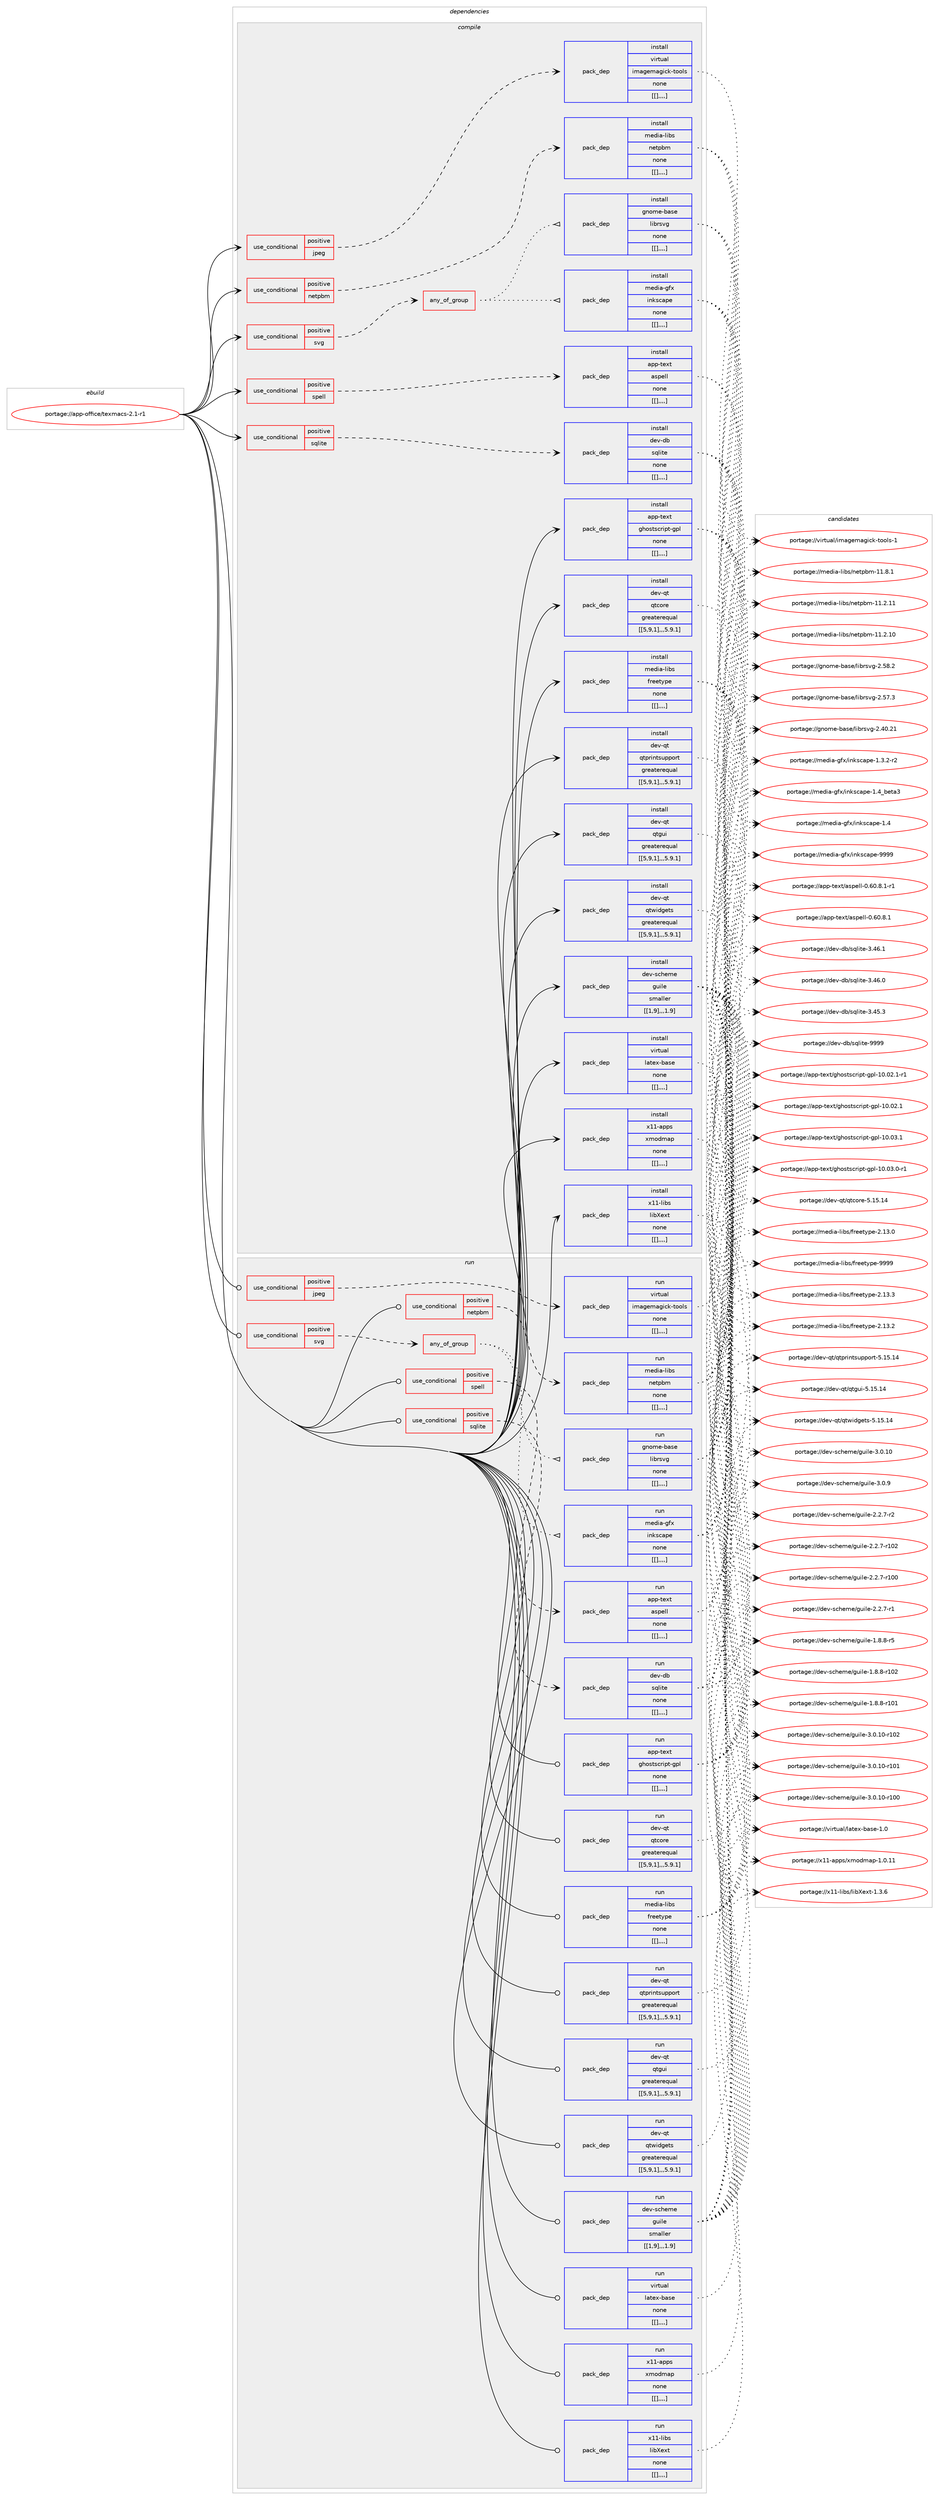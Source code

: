 digraph prolog {

# *************
# Graph options
# *************

newrank=true;
concentrate=true;
compound=true;
graph [rankdir=LR,fontname=Helvetica,fontsize=10,ranksep=1.5];#, ranksep=2.5, nodesep=0.2];
edge  [arrowhead=vee];
node  [fontname=Helvetica,fontsize=10];

# **********
# The ebuild
# **********

subgraph cluster_leftcol {
color=gray;
label=<<i>ebuild</i>>;
id [label="portage://app-office/texmacs-2.1-r1", color=red, width=4, href="../app-office/texmacs-2.1-r1.svg"];
}

# ****************
# The dependencies
# ****************

subgraph cluster_midcol {
color=gray;
label=<<i>dependencies</i>>;
subgraph cluster_compile {
fillcolor="#eeeeee";
style=filled;
label=<<i>compile</i>>;
subgraph cond14918 {
dependency50563 [label=<<TABLE BORDER="0" CELLBORDER="1" CELLSPACING="0" CELLPADDING="4"><TR><TD ROWSPAN="3" CELLPADDING="10">use_conditional</TD></TR><TR><TD>positive</TD></TR><TR><TD>jpeg</TD></TR></TABLE>>, shape=none, color=red];
subgraph pack35164 {
dependency50566 [label=<<TABLE BORDER="0" CELLBORDER="1" CELLSPACING="0" CELLPADDING="4" WIDTH="220"><TR><TD ROWSPAN="6" CELLPADDING="30">pack_dep</TD></TR><TR><TD WIDTH="110">install</TD></TR><TR><TD>virtual</TD></TR><TR><TD>imagemagick-tools</TD></TR><TR><TD>none</TD></TR><TR><TD>[[],,,,]</TD></TR></TABLE>>, shape=none, color=blue];
}
dependency50563:e -> dependency50566:w [weight=20,style="dashed",arrowhead="vee"];
}
id:e -> dependency50563:w [weight=20,style="solid",arrowhead="vee"];
subgraph cond14931 {
dependency50607 [label=<<TABLE BORDER="0" CELLBORDER="1" CELLSPACING="0" CELLPADDING="4"><TR><TD ROWSPAN="3" CELLPADDING="10">use_conditional</TD></TR><TR><TD>positive</TD></TR><TR><TD>netpbm</TD></TR></TABLE>>, shape=none, color=red];
subgraph pack35216 {
dependency50637 [label=<<TABLE BORDER="0" CELLBORDER="1" CELLSPACING="0" CELLPADDING="4" WIDTH="220"><TR><TD ROWSPAN="6" CELLPADDING="30">pack_dep</TD></TR><TR><TD WIDTH="110">install</TD></TR><TR><TD>media-libs</TD></TR><TR><TD>netpbm</TD></TR><TR><TD>none</TD></TR><TR><TD>[[],,,,]</TD></TR></TABLE>>, shape=none, color=blue];
}
dependency50607:e -> dependency50637:w [weight=20,style="dashed",arrowhead="vee"];
}
id:e -> dependency50607:w [weight=20,style="solid",arrowhead="vee"];
subgraph cond14960 {
dependency50732 [label=<<TABLE BORDER="0" CELLBORDER="1" CELLSPACING="0" CELLPADDING="4"><TR><TD ROWSPAN="3" CELLPADDING="10">use_conditional</TD></TR><TR><TD>positive</TD></TR><TR><TD>spell</TD></TR></TABLE>>, shape=none, color=red];
subgraph pack35315 {
dependency50806 [label=<<TABLE BORDER="0" CELLBORDER="1" CELLSPACING="0" CELLPADDING="4" WIDTH="220"><TR><TD ROWSPAN="6" CELLPADDING="30">pack_dep</TD></TR><TR><TD WIDTH="110">install</TD></TR><TR><TD>app-text</TD></TR><TR><TD>aspell</TD></TR><TR><TD>none</TD></TR><TR><TD>[[],,,,]</TD></TR></TABLE>>, shape=none, color=blue];
}
dependency50732:e -> dependency50806:w [weight=20,style="dashed",arrowhead="vee"];
}
id:e -> dependency50732:w [weight=20,style="solid",arrowhead="vee"];
subgraph cond15007 {
dependency50905 [label=<<TABLE BORDER="0" CELLBORDER="1" CELLSPACING="0" CELLPADDING="4"><TR><TD ROWSPAN="3" CELLPADDING="10">use_conditional</TD></TR><TR><TD>positive</TD></TR><TR><TD>sqlite</TD></TR></TABLE>>, shape=none, color=red];
subgraph pack35451 {
dependency50977 [label=<<TABLE BORDER="0" CELLBORDER="1" CELLSPACING="0" CELLPADDING="4" WIDTH="220"><TR><TD ROWSPAN="6" CELLPADDING="30">pack_dep</TD></TR><TR><TD WIDTH="110">install</TD></TR><TR><TD>dev-db</TD></TR><TR><TD>sqlite</TD></TR><TR><TD>none</TD></TR><TR><TD>[[],,,,]</TD></TR></TABLE>>, shape=none, color=blue];
}
dependency50905:e -> dependency50977:w [weight=20,style="dashed",arrowhead="vee"];
}
id:e -> dependency50905:w [weight=20,style="solid",arrowhead="vee"];
subgraph cond15029 {
dependency51002 [label=<<TABLE BORDER="0" CELLBORDER="1" CELLSPACING="0" CELLPADDING="4"><TR><TD ROWSPAN="3" CELLPADDING="10">use_conditional</TD></TR><TR><TD>positive</TD></TR><TR><TD>svg</TD></TR></TABLE>>, shape=none, color=red];
subgraph any439 {
dependency51093 [label=<<TABLE BORDER="0" CELLBORDER="1" CELLSPACING="0" CELLPADDING="4"><TR><TD CELLPADDING="10">any_of_group</TD></TR></TABLE>>, shape=none, color=red];subgraph pack35560 {
dependency51142 [label=<<TABLE BORDER="0" CELLBORDER="1" CELLSPACING="0" CELLPADDING="4" WIDTH="220"><TR><TD ROWSPAN="6" CELLPADDING="30">pack_dep</TD></TR><TR><TD WIDTH="110">install</TD></TR><TR><TD>media-gfx</TD></TR><TR><TD>inkscape</TD></TR><TR><TD>none</TD></TR><TR><TD>[[],,,,]</TD></TR></TABLE>>, shape=none, color=blue];
}
dependency51093:e -> dependency51142:w [weight=20,style="dotted",arrowhead="oinv"];
subgraph pack35599 {
dependency51206 [label=<<TABLE BORDER="0" CELLBORDER="1" CELLSPACING="0" CELLPADDING="4" WIDTH="220"><TR><TD ROWSPAN="6" CELLPADDING="30">pack_dep</TD></TR><TR><TD WIDTH="110">install</TD></TR><TR><TD>gnome-base</TD></TR><TR><TD>librsvg</TD></TR><TR><TD>none</TD></TR><TR><TD>[[],,,,]</TD></TR></TABLE>>, shape=none, color=blue];
}
dependency51093:e -> dependency51206:w [weight=20,style="dotted",arrowhead="oinv"];
}
dependency51002:e -> dependency51093:w [weight=20,style="dashed",arrowhead="vee"];
}
id:e -> dependency51002:w [weight=20,style="solid",arrowhead="vee"];
subgraph pack35707 {
dependency51332 [label=<<TABLE BORDER="0" CELLBORDER="1" CELLSPACING="0" CELLPADDING="4" WIDTH="220"><TR><TD ROWSPAN="6" CELLPADDING="30">pack_dep</TD></TR><TR><TD WIDTH="110">install</TD></TR><TR><TD>app-text</TD></TR><TR><TD>ghostscript-gpl</TD></TR><TR><TD>none</TD></TR><TR><TD>[[],,,,]</TD></TR></TABLE>>, shape=none, color=blue];
}
id:e -> dependency51332:w [weight=20,style="solid",arrowhead="vee"];
subgraph pack35733 {
dependency51339 [label=<<TABLE BORDER="0" CELLBORDER="1" CELLSPACING="0" CELLPADDING="4" WIDTH="220"><TR><TD ROWSPAN="6" CELLPADDING="30">pack_dep</TD></TR><TR><TD WIDTH="110">install</TD></TR><TR><TD>dev-qt</TD></TR><TR><TD>qtcore</TD></TR><TR><TD>greaterequal</TD></TR><TR><TD>[[5,9,1],,,5.9.1]</TD></TR></TABLE>>, shape=none, color=blue];
}
id:e -> dependency51339:w [weight=20,style="solid",arrowhead="vee"];
subgraph pack35750 {
dependency51365 [label=<<TABLE BORDER="0" CELLBORDER="1" CELLSPACING="0" CELLPADDING="4" WIDTH="220"><TR><TD ROWSPAN="6" CELLPADDING="30">pack_dep</TD></TR><TR><TD WIDTH="110">install</TD></TR><TR><TD>dev-qt</TD></TR><TR><TD>qtgui</TD></TR><TR><TD>greaterequal</TD></TR><TR><TD>[[5,9,1],,,5.9.1]</TD></TR></TABLE>>, shape=none, color=blue];
}
id:e -> dependency51365:w [weight=20,style="solid",arrowhead="vee"];
subgraph pack35756 {
dependency51370 [label=<<TABLE BORDER="0" CELLBORDER="1" CELLSPACING="0" CELLPADDING="4" WIDTH="220"><TR><TD ROWSPAN="6" CELLPADDING="30">pack_dep</TD></TR><TR><TD WIDTH="110">install</TD></TR><TR><TD>dev-qt</TD></TR><TR><TD>qtprintsupport</TD></TR><TR><TD>greaterequal</TD></TR><TR><TD>[[5,9,1],,,5.9.1]</TD></TR></TABLE>>, shape=none, color=blue];
}
id:e -> dependency51370:w [weight=20,style="solid",arrowhead="vee"];
subgraph pack35760 {
dependency51374 [label=<<TABLE BORDER="0" CELLBORDER="1" CELLSPACING="0" CELLPADDING="4" WIDTH="220"><TR><TD ROWSPAN="6" CELLPADDING="30">pack_dep</TD></TR><TR><TD WIDTH="110">install</TD></TR><TR><TD>dev-qt</TD></TR><TR><TD>qtwidgets</TD></TR><TR><TD>greaterequal</TD></TR><TR><TD>[[5,9,1],,,5.9.1]</TD></TR></TABLE>>, shape=none, color=blue];
}
id:e -> dependency51374:w [weight=20,style="solid",arrowhead="vee"];
subgraph pack35838 {
dependency51476 [label=<<TABLE BORDER="0" CELLBORDER="1" CELLSPACING="0" CELLPADDING="4" WIDTH="220"><TR><TD ROWSPAN="6" CELLPADDING="30">pack_dep</TD></TR><TR><TD WIDTH="110">install</TD></TR><TR><TD>dev-scheme</TD></TR><TR><TD>guile</TD></TR><TR><TD>smaller</TD></TR><TR><TD>[[1,9],,,1.9]</TD></TR></TABLE>>, shape=none, color=blue];
}
id:e -> dependency51476:w [weight=20,style="solid",arrowhead="vee"];
subgraph pack35897 {
dependency51548 [label=<<TABLE BORDER="0" CELLBORDER="1" CELLSPACING="0" CELLPADDING="4" WIDTH="220"><TR><TD ROWSPAN="6" CELLPADDING="30">pack_dep</TD></TR><TR><TD WIDTH="110">install</TD></TR><TR><TD>media-libs</TD></TR><TR><TD>freetype</TD></TR><TR><TD>none</TD></TR><TR><TD>[[],,,,]</TD></TR></TABLE>>, shape=none, color=blue];
}
id:e -> dependency51548:w [weight=20,style="solid",arrowhead="vee"];
subgraph pack35919 {
dependency51594 [label=<<TABLE BORDER="0" CELLBORDER="1" CELLSPACING="0" CELLPADDING="4" WIDTH="220"><TR><TD ROWSPAN="6" CELLPADDING="30">pack_dep</TD></TR><TR><TD WIDTH="110">install</TD></TR><TR><TD>virtual</TD></TR><TR><TD>latex-base</TD></TR><TR><TD>none</TD></TR><TR><TD>[[],,,,]</TD></TR></TABLE>>, shape=none, color=blue];
}
id:e -> dependency51594:w [weight=20,style="solid",arrowhead="vee"];
subgraph pack35968 {
dependency51664 [label=<<TABLE BORDER="0" CELLBORDER="1" CELLSPACING="0" CELLPADDING="4" WIDTH="220"><TR><TD ROWSPAN="6" CELLPADDING="30">pack_dep</TD></TR><TR><TD WIDTH="110">install</TD></TR><TR><TD>x11-apps</TD></TR><TR><TD>xmodmap</TD></TR><TR><TD>none</TD></TR><TR><TD>[[],,,,]</TD></TR></TABLE>>, shape=none, color=blue];
}
id:e -> dependency51664:w [weight=20,style="solid",arrowhead="vee"];
subgraph pack36016 {
dependency51749 [label=<<TABLE BORDER="0" CELLBORDER="1" CELLSPACING="0" CELLPADDING="4" WIDTH="220"><TR><TD ROWSPAN="6" CELLPADDING="30">pack_dep</TD></TR><TR><TD WIDTH="110">install</TD></TR><TR><TD>x11-libs</TD></TR><TR><TD>libXext</TD></TR><TR><TD>none</TD></TR><TR><TD>[[],,,,]</TD></TR></TABLE>>, shape=none, color=blue];
}
id:e -> dependency51749:w [weight=20,style="solid",arrowhead="vee"];
}
subgraph cluster_compileandrun {
fillcolor="#eeeeee";
style=filled;
label=<<i>compile and run</i>>;
}
subgraph cluster_run {
fillcolor="#eeeeee";
style=filled;
label=<<i>run</i>>;
subgraph cond15197 {
dependency51780 [label=<<TABLE BORDER="0" CELLBORDER="1" CELLSPACING="0" CELLPADDING="4"><TR><TD ROWSPAN="3" CELLPADDING="10">use_conditional</TD></TR><TR><TD>positive</TD></TR><TR><TD>jpeg</TD></TR></TABLE>>, shape=none, color=red];
subgraph pack36080 {
dependency51786 [label=<<TABLE BORDER="0" CELLBORDER="1" CELLSPACING="0" CELLPADDING="4" WIDTH="220"><TR><TD ROWSPAN="6" CELLPADDING="30">pack_dep</TD></TR><TR><TD WIDTH="110">run</TD></TR><TR><TD>virtual</TD></TR><TR><TD>imagemagick-tools</TD></TR><TR><TD>none</TD></TR><TR><TD>[[],,,,]</TD></TR></TABLE>>, shape=none, color=blue];
}
dependency51780:e -> dependency51786:w [weight=20,style="dashed",arrowhead="vee"];
}
id:e -> dependency51780:w [weight=20,style="solid",arrowhead="odot"];
subgraph cond15205 {
dependency51791 [label=<<TABLE BORDER="0" CELLBORDER="1" CELLSPACING="0" CELLPADDING="4"><TR><TD ROWSPAN="3" CELLPADDING="10">use_conditional</TD></TR><TR><TD>positive</TD></TR><TR><TD>netpbm</TD></TR></TABLE>>, shape=none, color=red];
subgraph pack36085 {
dependency51835 [label=<<TABLE BORDER="0" CELLBORDER="1" CELLSPACING="0" CELLPADDING="4" WIDTH="220"><TR><TD ROWSPAN="6" CELLPADDING="30">pack_dep</TD></TR><TR><TD WIDTH="110">run</TD></TR><TR><TD>media-libs</TD></TR><TR><TD>netpbm</TD></TR><TR><TD>none</TD></TR><TR><TD>[[],,,,]</TD></TR></TABLE>>, shape=none, color=blue];
}
dependency51791:e -> dependency51835:w [weight=20,style="dashed",arrowhead="vee"];
}
id:e -> dependency51791:w [weight=20,style="solid",arrowhead="odot"];
subgraph cond15222 {
dependency51897 [label=<<TABLE BORDER="0" CELLBORDER="1" CELLSPACING="0" CELLPADDING="4"><TR><TD ROWSPAN="3" CELLPADDING="10">use_conditional</TD></TR><TR><TD>positive</TD></TR><TR><TD>spell</TD></TR></TABLE>>, shape=none, color=red];
subgraph pack36165 {
dependency51973 [label=<<TABLE BORDER="0" CELLBORDER="1" CELLSPACING="0" CELLPADDING="4" WIDTH="220"><TR><TD ROWSPAN="6" CELLPADDING="30">pack_dep</TD></TR><TR><TD WIDTH="110">run</TD></TR><TR><TD>app-text</TD></TR><TR><TD>aspell</TD></TR><TR><TD>none</TD></TR><TR><TD>[[],,,,]</TD></TR></TABLE>>, shape=none, color=blue];
}
dependency51897:e -> dependency51973:w [weight=20,style="dashed",arrowhead="vee"];
}
id:e -> dependency51897:w [weight=20,style="solid",arrowhead="odot"];
subgraph cond15245 {
dependency51996 [label=<<TABLE BORDER="0" CELLBORDER="1" CELLSPACING="0" CELLPADDING="4"><TR><TD ROWSPAN="3" CELLPADDING="10">use_conditional</TD></TR><TR><TD>positive</TD></TR><TR><TD>sqlite</TD></TR></TABLE>>, shape=none, color=red];
subgraph pack36239 {
dependency52034 [label=<<TABLE BORDER="0" CELLBORDER="1" CELLSPACING="0" CELLPADDING="4" WIDTH="220"><TR><TD ROWSPAN="6" CELLPADDING="30">pack_dep</TD></TR><TR><TD WIDTH="110">run</TD></TR><TR><TD>dev-db</TD></TR><TR><TD>sqlite</TD></TR><TR><TD>none</TD></TR><TR><TD>[[],,,,]</TD></TR></TABLE>>, shape=none, color=blue];
}
dependency51996:e -> dependency52034:w [weight=20,style="dashed",arrowhead="vee"];
}
id:e -> dependency51996:w [weight=20,style="solid",arrowhead="odot"];
subgraph cond15264 {
dependency52066 [label=<<TABLE BORDER="0" CELLBORDER="1" CELLSPACING="0" CELLPADDING="4"><TR><TD ROWSPAN="3" CELLPADDING="10">use_conditional</TD></TR><TR><TD>positive</TD></TR><TR><TD>svg</TD></TR></TABLE>>, shape=none, color=red];
subgraph any459 {
dependency52105 [label=<<TABLE BORDER="0" CELLBORDER="1" CELLSPACING="0" CELLPADDING="4"><TR><TD CELLPADDING="10">any_of_group</TD></TR></TABLE>>, shape=none, color=red];subgraph pack36351 {
dependency52191 [label=<<TABLE BORDER="0" CELLBORDER="1" CELLSPACING="0" CELLPADDING="4" WIDTH="220"><TR><TD ROWSPAN="6" CELLPADDING="30">pack_dep</TD></TR><TR><TD WIDTH="110">run</TD></TR><TR><TD>media-gfx</TD></TR><TR><TD>inkscape</TD></TR><TR><TD>none</TD></TR><TR><TD>[[],,,,]</TD></TR></TABLE>>, shape=none, color=blue];
}
dependency52105:e -> dependency52191:w [weight=20,style="dotted",arrowhead="oinv"];
subgraph pack36384 {
dependency52196 [label=<<TABLE BORDER="0" CELLBORDER="1" CELLSPACING="0" CELLPADDING="4" WIDTH="220"><TR><TD ROWSPAN="6" CELLPADDING="30">pack_dep</TD></TR><TR><TD WIDTH="110">run</TD></TR><TR><TD>gnome-base</TD></TR><TR><TD>librsvg</TD></TR><TR><TD>none</TD></TR><TR><TD>[[],,,,]</TD></TR></TABLE>>, shape=none, color=blue];
}
dependency52105:e -> dependency52196:w [weight=20,style="dotted",arrowhead="oinv"];
}
dependency52066:e -> dependency52105:w [weight=20,style="dashed",arrowhead="vee"];
}
id:e -> dependency52066:w [weight=20,style="solid",arrowhead="odot"];
subgraph pack36398 {
dependency52208 [label=<<TABLE BORDER="0" CELLBORDER="1" CELLSPACING="0" CELLPADDING="4" WIDTH="220"><TR><TD ROWSPAN="6" CELLPADDING="30">pack_dep</TD></TR><TR><TD WIDTH="110">run</TD></TR><TR><TD>app-text</TD></TR><TR><TD>ghostscript-gpl</TD></TR><TR><TD>none</TD></TR><TR><TD>[[],,,,]</TD></TR></TABLE>>, shape=none, color=blue];
}
id:e -> dependency52208:w [weight=20,style="solid",arrowhead="odot"];
subgraph pack36505 {
dependency52336 [label=<<TABLE BORDER="0" CELLBORDER="1" CELLSPACING="0" CELLPADDING="4" WIDTH="220"><TR><TD ROWSPAN="6" CELLPADDING="30">pack_dep</TD></TR><TR><TD WIDTH="110">run</TD></TR><TR><TD>dev-qt</TD></TR><TR><TD>qtcore</TD></TR><TR><TD>greaterequal</TD></TR><TR><TD>[[5,9,1],,,5.9.1]</TD></TR></TABLE>>, shape=none, color=blue];
}
id:e -> dependency52336:w [weight=20,style="solid",arrowhead="odot"];
subgraph pack36509 {
dependency52427 [label=<<TABLE BORDER="0" CELLBORDER="1" CELLSPACING="0" CELLPADDING="4" WIDTH="220"><TR><TD ROWSPAN="6" CELLPADDING="30">pack_dep</TD></TR><TR><TD WIDTH="110">run</TD></TR><TR><TD>dev-qt</TD></TR><TR><TD>qtgui</TD></TR><TR><TD>greaterequal</TD></TR><TR><TD>[[5,9,1],,,5.9.1]</TD></TR></TABLE>>, shape=none, color=blue];
}
id:e -> dependency52427:w [weight=20,style="solid",arrowhead="odot"];
subgraph pack36607 {
dependency52473 [label=<<TABLE BORDER="0" CELLBORDER="1" CELLSPACING="0" CELLPADDING="4" WIDTH="220"><TR><TD ROWSPAN="6" CELLPADDING="30">pack_dep</TD></TR><TR><TD WIDTH="110">run</TD></TR><TR><TD>dev-qt</TD></TR><TR><TD>qtprintsupport</TD></TR><TR><TD>greaterequal</TD></TR><TR><TD>[[5,9,1],,,5.9.1]</TD></TR></TABLE>>, shape=none, color=blue];
}
id:e -> dependency52473:w [weight=20,style="solid",arrowhead="odot"];
subgraph pack36622 {
dependency52534 [label=<<TABLE BORDER="0" CELLBORDER="1" CELLSPACING="0" CELLPADDING="4" WIDTH="220"><TR><TD ROWSPAN="6" CELLPADDING="30">pack_dep</TD></TR><TR><TD WIDTH="110">run</TD></TR><TR><TD>dev-qt</TD></TR><TR><TD>qtwidgets</TD></TR><TR><TD>greaterequal</TD></TR><TR><TD>[[5,9,1],,,5.9.1]</TD></TR></TABLE>>, shape=none, color=blue];
}
id:e -> dependency52534:w [weight=20,style="solid",arrowhead="odot"];
subgraph pack36672 {
dependency52555 [label=<<TABLE BORDER="0" CELLBORDER="1" CELLSPACING="0" CELLPADDING="4" WIDTH="220"><TR><TD ROWSPAN="6" CELLPADDING="30">pack_dep</TD></TR><TR><TD WIDTH="110">run</TD></TR><TR><TD>dev-scheme</TD></TR><TR><TD>guile</TD></TR><TR><TD>smaller</TD></TR><TR><TD>[[1,9],,,1.9]</TD></TR></TABLE>>, shape=none, color=blue];
}
id:e -> dependency52555:w [weight=20,style="solid",arrowhead="odot"];
subgraph pack36680 {
dependency52563 [label=<<TABLE BORDER="0" CELLBORDER="1" CELLSPACING="0" CELLPADDING="4" WIDTH="220"><TR><TD ROWSPAN="6" CELLPADDING="30">pack_dep</TD></TR><TR><TD WIDTH="110">run</TD></TR><TR><TD>media-libs</TD></TR><TR><TD>freetype</TD></TR><TR><TD>none</TD></TR><TR><TD>[[],,,,]</TD></TR></TABLE>>, shape=none, color=blue];
}
id:e -> dependency52563:w [weight=20,style="solid",arrowhead="odot"];
subgraph pack36681 {
dependency52567 [label=<<TABLE BORDER="0" CELLBORDER="1" CELLSPACING="0" CELLPADDING="4" WIDTH="220"><TR><TD ROWSPAN="6" CELLPADDING="30">pack_dep</TD></TR><TR><TD WIDTH="110">run</TD></TR><TR><TD>virtual</TD></TR><TR><TD>latex-base</TD></TR><TR><TD>none</TD></TR><TR><TD>[[],,,,]</TD></TR></TABLE>>, shape=none, color=blue];
}
id:e -> dependency52567:w [weight=20,style="solid",arrowhead="odot"];
subgraph pack36687 {
dependency52575 [label=<<TABLE BORDER="0" CELLBORDER="1" CELLSPACING="0" CELLPADDING="4" WIDTH="220"><TR><TD ROWSPAN="6" CELLPADDING="30">pack_dep</TD></TR><TR><TD WIDTH="110">run</TD></TR><TR><TD>x11-apps</TD></TR><TR><TD>xmodmap</TD></TR><TR><TD>none</TD></TR><TR><TD>[[],,,,]</TD></TR></TABLE>>, shape=none, color=blue];
}
id:e -> dependency52575:w [weight=20,style="solid",arrowhead="odot"];
subgraph pack36707 {
dependency52672 [label=<<TABLE BORDER="0" CELLBORDER="1" CELLSPACING="0" CELLPADDING="4" WIDTH="220"><TR><TD ROWSPAN="6" CELLPADDING="30">pack_dep</TD></TR><TR><TD WIDTH="110">run</TD></TR><TR><TD>x11-libs</TD></TR><TR><TD>libXext</TD></TR><TR><TD>none</TD></TR><TR><TD>[[],,,,]</TD></TR></TABLE>>, shape=none, color=blue];
}
id:e -> dependency52672:w [weight=20,style="solid",arrowhead="odot"];
}
}

# **************
# The candidates
# **************

subgraph cluster_choices {
rank=same;
color=gray;
label=<<i>candidates</i>>;

subgraph choice34725 {
color=black;
nodesep=1;
choice1181051141161179710847105109971031011099710310599107451161111111081154549 [label="portage://virtual/imagemagick-tools-1", color=red, width=4,href="../virtual/imagemagick-tools-1.svg"];
dependency50566:e -> choice1181051141161179710847105109971031011099710310599107451161111111081154549:w [style=dotted,weight="100"];
}
subgraph choice34728 {
color=black;
nodesep=1;
choice109101100105974510810598115471101011161129810945494946564649 [label="portage://media-libs/netpbm-11.8.1", color=red, width=4,href="../media-libs/netpbm-11.8.1.svg"];
choice10910110010597451081059811547110101116112981094549494650464949 [label="portage://media-libs/netpbm-11.2.11", color=red, width=4,href="../media-libs/netpbm-11.2.11.svg"];
choice10910110010597451081059811547110101116112981094549494650464948 [label="portage://media-libs/netpbm-11.2.10", color=red, width=4,href="../media-libs/netpbm-11.2.10.svg"];
dependency50637:e -> choice109101100105974510810598115471101011161129810945494946564649:w [style=dotted,weight="100"];
dependency50637:e -> choice10910110010597451081059811547110101116112981094549494650464949:w [style=dotted,weight="100"];
dependency50637:e -> choice10910110010597451081059811547110101116112981094549494650464948:w [style=dotted,weight="100"];
}
subgraph choice34740 {
color=black;
nodesep=1;
choice971121124511610112011647971151121011081084548465448465646494511449 [label="portage://app-text/aspell-0.60.8.1-r1", color=red, width=4,href="../app-text/aspell-0.60.8.1-r1.svg"];
choice97112112451161011201164797115112101108108454846544846564649 [label="portage://app-text/aspell-0.60.8.1", color=red, width=4,href="../app-text/aspell-0.60.8.1.svg"];
dependency50806:e -> choice971121124511610112011647971151121011081084548465448465646494511449:w [style=dotted,weight="100"];
dependency50806:e -> choice97112112451161011201164797115112101108108454846544846564649:w [style=dotted,weight="100"];
}
subgraph choice34743 {
color=black;
nodesep=1;
choice1001011184510098471151131081051161014557575757 [label="portage://dev-db/sqlite-9999", color=red, width=4,href="../dev-db/sqlite-9999.svg"];
choice10010111845100984711511310810511610145514652544649 [label="portage://dev-db/sqlite-3.46.1", color=red, width=4,href="../dev-db/sqlite-3.46.1.svg"];
choice10010111845100984711511310810511610145514652544648 [label="portage://dev-db/sqlite-3.46.0", color=red, width=4,href="../dev-db/sqlite-3.46.0.svg"];
choice10010111845100984711511310810511610145514652534651 [label="portage://dev-db/sqlite-3.45.3", color=red, width=4,href="../dev-db/sqlite-3.45.3.svg"];
dependency50977:e -> choice1001011184510098471151131081051161014557575757:w [style=dotted,weight="100"];
dependency50977:e -> choice10010111845100984711511310810511610145514652544649:w [style=dotted,weight="100"];
dependency50977:e -> choice10010111845100984711511310810511610145514652544648:w [style=dotted,weight="100"];
dependency50977:e -> choice10010111845100984711511310810511610145514652534651:w [style=dotted,weight="100"];
}
subgraph choice34747 {
color=black;
nodesep=1;
choice10910110010597451031021204710511010711599971121014557575757 [label="portage://media-gfx/inkscape-9999", color=red, width=4,href="../media-gfx/inkscape-9999.svg"];
choice10910110010597451031021204710511010711599971121014549465295981011169751 [label="portage://media-gfx/inkscape-1.4_beta3", color=red, width=4,href="../media-gfx/inkscape-1.4_beta3.svg"];
choice109101100105974510310212047105110107115999711210145494652 [label="portage://media-gfx/inkscape-1.4", color=red, width=4,href="../media-gfx/inkscape-1.4.svg"];
choice10910110010597451031021204710511010711599971121014549465146504511450 [label="portage://media-gfx/inkscape-1.3.2-r2", color=red, width=4,href="../media-gfx/inkscape-1.3.2-r2.svg"];
dependency51142:e -> choice10910110010597451031021204710511010711599971121014557575757:w [style=dotted,weight="100"];
dependency51142:e -> choice10910110010597451031021204710511010711599971121014549465295981011169751:w [style=dotted,weight="100"];
dependency51142:e -> choice109101100105974510310212047105110107115999711210145494652:w [style=dotted,weight="100"];
dependency51142:e -> choice10910110010597451031021204710511010711599971121014549465146504511450:w [style=dotted,weight="100"];
}
subgraph choice34780 {
color=black;
nodesep=1;
choice103110111109101459897115101471081059811411511810345504653564650 [label="portage://gnome-base/librsvg-2.58.2", color=red, width=4,href="../gnome-base/librsvg-2.58.2.svg"];
choice103110111109101459897115101471081059811411511810345504653554651 [label="portage://gnome-base/librsvg-2.57.3", color=red, width=4,href="../gnome-base/librsvg-2.57.3.svg"];
choice10311011110910145989711510147108105981141151181034550465248465049 [label="portage://gnome-base/librsvg-2.40.21", color=red, width=4,href="../gnome-base/librsvg-2.40.21.svg"];
dependency51206:e -> choice103110111109101459897115101471081059811411511810345504653564650:w [style=dotted,weight="100"];
dependency51206:e -> choice103110111109101459897115101471081059811411511810345504653554651:w [style=dotted,weight="100"];
dependency51206:e -> choice10311011110910145989711510147108105981141151181034550465248465049:w [style=dotted,weight="100"];
}
subgraph choice34784 {
color=black;
nodesep=1;
choice97112112451161011201164710310411111511611599114105112116451031121084549484648514649 [label="portage://app-text/ghostscript-gpl-10.03.1", color=red, width=4,href="../app-text/ghostscript-gpl-10.03.1.svg"];
choice971121124511610112011647103104111115116115991141051121164510311210845494846485146484511449 [label="portage://app-text/ghostscript-gpl-10.03.0-r1", color=red, width=4,href="../app-text/ghostscript-gpl-10.03.0-r1.svg"];
choice971121124511610112011647103104111115116115991141051121164510311210845494846485046494511449 [label="portage://app-text/ghostscript-gpl-10.02.1-r1", color=red, width=4,href="../app-text/ghostscript-gpl-10.02.1-r1.svg"];
choice97112112451161011201164710310411111511611599114105112116451031121084549484648504649 [label="portage://app-text/ghostscript-gpl-10.02.1", color=red, width=4,href="../app-text/ghostscript-gpl-10.02.1.svg"];
dependency51332:e -> choice97112112451161011201164710310411111511611599114105112116451031121084549484648514649:w [style=dotted,weight="100"];
dependency51332:e -> choice971121124511610112011647103104111115116115991141051121164510311210845494846485146484511449:w [style=dotted,weight="100"];
dependency51332:e -> choice971121124511610112011647103104111115116115991141051121164510311210845494846485046494511449:w [style=dotted,weight="100"];
dependency51332:e -> choice97112112451161011201164710310411111511611599114105112116451031121084549484648504649:w [style=dotted,weight="100"];
}
subgraph choice34816 {
color=black;
nodesep=1;
choice1001011184511311647113116991111141014553464953464952 [label="portage://dev-qt/qtcore-5.15.14", color=red, width=4,href="../dev-qt/qtcore-5.15.14.svg"];
dependency51339:e -> choice1001011184511311647113116991111141014553464953464952:w [style=dotted,weight="100"];
}
subgraph choice34835 {
color=black;
nodesep=1;
choice10010111845113116471131161031171054553464953464952 [label="portage://dev-qt/qtgui-5.15.14", color=red, width=4,href="../dev-qt/qtgui-5.15.14.svg"];
dependency51365:e -> choice10010111845113116471131161031171054553464953464952:w [style=dotted,weight="100"];
}
subgraph choice34837 {
color=black;
nodesep=1;
choice10010111845113116471131161121141051101161151171121121111141164553464953464952 [label="portage://dev-qt/qtprintsupport-5.15.14", color=red, width=4,href="../dev-qt/qtprintsupport-5.15.14.svg"];
dependency51370:e -> choice10010111845113116471131161121141051101161151171121121111141164553464953464952:w [style=dotted,weight="100"];
}
subgraph choice34839 {
color=black;
nodesep=1;
choice10010111845113116471131161191051001031011161154553464953464952 [label="portage://dev-qt/qtwidgets-5.15.14", color=red, width=4,href="../dev-qt/qtwidgets-5.15.14.svg"];
dependency51374:e -> choice10010111845113116471131161191051001031011161154553464953464952:w [style=dotted,weight="100"];
}
subgraph choice34841 {
color=black;
nodesep=1;
choice1001011184511599104101109101471031171051081014551464846494845114494850 [label="portage://dev-scheme/guile-3.0.10-r102", color=red, width=4,href="../dev-scheme/guile-3.0.10-r102.svg"];
choice1001011184511599104101109101471031171051081014551464846494845114494849 [label="portage://dev-scheme/guile-3.0.10-r101", color=red, width=4,href="../dev-scheme/guile-3.0.10-r101.svg"];
choice1001011184511599104101109101471031171051081014551464846494845114494848 [label="portage://dev-scheme/guile-3.0.10-r100", color=red, width=4,href="../dev-scheme/guile-3.0.10-r100.svg"];
choice10010111845115991041011091014710311710510810145514648464948 [label="portage://dev-scheme/guile-3.0.10", color=red, width=4,href="../dev-scheme/guile-3.0.10.svg"];
choice100101118451159910410110910147103117105108101455146484657 [label="portage://dev-scheme/guile-3.0.9", color=red, width=4,href="../dev-scheme/guile-3.0.9.svg"];
choice1001011184511599104101109101471031171051081014550465046554511450 [label="portage://dev-scheme/guile-2.2.7-r2", color=red, width=4,href="../dev-scheme/guile-2.2.7-r2.svg"];
choice10010111845115991041011091014710311710510810145504650465545114494850 [label="portage://dev-scheme/guile-2.2.7-r102", color=red, width=4,href="../dev-scheme/guile-2.2.7-r102.svg"];
choice10010111845115991041011091014710311710510810145504650465545114494848 [label="portage://dev-scheme/guile-2.2.7-r100", color=red, width=4,href="../dev-scheme/guile-2.2.7-r100.svg"];
choice1001011184511599104101109101471031171051081014550465046554511449 [label="portage://dev-scheme/guile-2.2.7-r1", color=red, width=4,href="../dev-scheme/guile-2.2.7-r1.svg"];
choice1001011184511599104101109101471031171051081014549465646564511453 [label="portage://dev-scheme/guile-1.8.8-r5", color=red, width=4,href="../dev-scheme/guile-1.8.8-r5.svg"];
choice10010111845115991041011091014710311710510810145494656465645114494850 [label="portage://dev-scheme/guile-1.8.8-r102", color=red, width=4,href="../dev-scheme/guile-1.8.8-r102.svg"];
choice10010111845115991041011091014710311710510810145494656465645114494849 [label="portage://dev-scheme/guile-1.8.8-r101", color=red, width=4,href="../dev-scheme/guile-1.8.8-r101.svg"];
dependency51476:e -> choice1001011184511599104101109101471031171051081014551464846494845114494850:w [style=dotted,weight="100"];
dependency51476:e -> choice1001011184511599104101109101471031171051081014551464846494845114494849:w [style=dotted,weight="100"];
dependency51476:e -> choice1001011184511599104101109101471031171051081014551464846494845114494848:w [style=dotted,weight="100"];
dependency51476:e -> choice10010111845115991041011091014710311710510810145514648464948:w [style=dotted,weight="100"];
dependency51476:e -> choice100101118451159910410110910147103117105108101455146484657:w [style=dotted,weight="100"];
dependency51476:e -> choice1001011184511599104101109101471031171051081014550465046554511450:w [style=dotted,weight="100"];
dependency51476:e -> choice10010111845115991041011091014710311710510810145504650465545114494850:w [style=dotted,weight="100"];
dependency51476:e -> choice10010111845115991041011091014710311710510810145504650465545114494848:w [style=dotted,weight="100"];
dependency51476:e -> choice1001011184511599104101109101471031171051081014550465046554511449:w [style=dotted,weight="100"];
dependency51476:e -> choice1001011184511599104101109101471031171051081014549465646564511453:w [style=dotted,weight="100"];
dependency51476:e -> choice10010111845115991041011091014710311710510810145494656465645114494850:w [style=dotted,weight="100"];
dependency51476:e -> choice10010111845115991041011091014710311710510810145494656465645114494849:w [style=dotted,weight="100"];
}
subgraph choice34851 {
color=black;
nodesep=1;
choice109101100105974510810598115471021141011011161211121014557575757 [label="portage://media-libs/freetype-9999", color=red, width=4,href="../media-libs/freetype-9999.svg"];
choice1091011001059745108105981154710211410110111612111210145504649514651 [label="portage://media-libs/freetype-2.13.3", color=red, width=4,href="../media-libs/freetype-2.13.3.svg"];
choice1091011001059745108105981154710211410110111612111210145504649514650 [label="portage://media-libs/freetype-2.13.2", color=red, width=4,href="../media-libs/freetype-2.13.2.svg"];
choice1091011001059745108105981154710211410110111612111210145504649514648 [label="portage://media-libs/freetype-2.13.0", color=red, width=4,href="../media-libs/freetype-2.13.0.svg"];
dependency51548:e -> choice109101100105974510810598115471021141011011161211121014557575757:w [style=dotted,weight="100"];
dependency51548:e -> choice1091011001059745108105981154710211410110111612111210145504649514651:w [style=dotted,weight="100"];
dependency51548:e -> choice1091011001059745108105981154710211410110111612111210145504649514650:w [style=dotted,weight="100"];
dependency51548:e -> choice1091011001059745108105981154710211410110111612111210145504649514648:w [style=dotted,weight="100"];
}
subgraph choice34869 {
color=black;
nodesep=1;
choice11810511411611797108471089711610112045989711510145494648 [label="portage://virtual/latex-base-1.0", color=red, width=4,href="../virtual/latex-base-1.0.svg"];
dependency51594:e -> choice11810511411611797108471089711610112045989711510145494648:w [style=dotted,weight="100"];
}
subgraph choice34910 {
color=black;
nodesep=1;
choice12049494597112112115471201091111001099711245494648464949 [label="portage://x11-apps/xmodmap-1.0.11", color=red, width=4,href="../x11-apps/xmodmap-1.0.11.svg"];
dependency51664:e -> choice12049494597112112115471201091111001099711245494648464949:w [style=dotted,weight="100"];
}
subgraph choice34945 {
color=black;
nodesep=1;
choice12049494510810598115471081059888101120116454946514654 [label="portage://x11-libs/libXext-1.3.6", color=red, width=4,href="../x11-libs/libXext-1.3.6.svg"];
dependency51749:e -> choice12049494510810598115471081059888101120116454946514654:w [style=dotted,weight="100"];
}
subgraph choice34948 {
color=black;
nodesep=1;
choice1181051141161179710847105109971031011099710310599107451161111111081154549 [label="portage://virtual/imagemagick-tools-1", color=red, width=4,href="../virtual/imagemagick-tools-1.svg"];
dependency51786:e -> choice1181051141161179710847105109971031011099710310599107451161111111081154549:w [style=dotted,weight="100"];
}
subgraph choice34952 {
color=black;
nodesep=1;
choice109101100105974510810598115471101011161129810945494946564649 [label="portage://media-libs/netpbm-11.8.1", color=red, width=4,href="../media-libs/netpbm-11.8.1.svg"];
choice10910110010597451081059811547110101116112981094549494650464949 [label="portage://media-libs/netpbm-11.2.11", color=red, width=4,href="../media-libs/netpbm-11.2.11.svg"];
choice10910110010597451081059811547110101116112981094549494650464948 [label="portage://media-libs/netpbm-11.2.10", color=red, width=4,href="../media-libs/netpbm-11.2.10.svg"];
dependency51835:e -> choice109101100105974510810598115471101011161129810945494946564649:w [style=dotted,weight="100"];
dependency51835:e -> choice10910110010597451081059811547110101116112981094549494650464949:w [style=dotted,weight="100"];
dependency51835:e -> choice10910110010597451081059811547110101116112981094549494650464948:w [style=dotted,weight="100"];
}
subgraph choice34965 {
color=black;
nodesep=1;
choice971121124511610112011647971151121011081084548465448465646494511449 [label="portage://app-text/aspell-0.60.8.1-r1", color=red, width=4,href="../app-text/aspell-0.60.8.1-r1.svg"];
choice97112112451161011201164797115112101108108454846544846564649 [label="portage://app-text/aspell-0.60.8.1", color=red, width=4,href="../app-text/aspell-0.60.8.1.svg"];
dependency51973:e -> choice971121124511610112011647971151121011081084548465448465646494511449:w [style=dotted,weight="100"];
dependency51973:e -> choice97112112451161011201164797115112101108108454846544846564649:w [style=dotted,weight="100"];
}
subgraph choice35070 {
color=black;
nodesep=1;
choice1001011184510098471151131081051161014557575757 [label="portage://dev-db/sqlite-9999", color=red, width=4,href="../dev-db/sqlite-9999.svg"];
choice10010111845100984711511310810511610145514652544649 [label="portage://dev-db/sqlite-3.46.1", color=red, width=4,href="../dev-db/sqlite-3.46.1.svg"];
choice10010111845100984711511310810511610145514652544648 [label="portage://dev-db/sqlite-3.46.0", color=red, width=4,href="../dev-db/sqlite-3.46.0.svg"];
choice10010111845100984711511310810511610145514652534651 [label="portage://dev-db/sqlite-3.45.3", color=red, width=4,href="../dev-db/sqlite-3.45.3.svg"];
dependency52034:e -> choice1001011184510098471151131081051161014557575757:w [style=dotted,weight="100"];
dependency52034:e -> choice10010111845100984711511310810511610145514652544649:w [style=dotted,weight="100"];
dependency52034:e -> choice10010111845100984711511310810511610145514652544648:w [style=dotted,weight="100"];
dependency52034:e -> choice10010111845100984711511310810511610145514652534651:w [style=dotted,weight="100"];
}
subgraph choice35100 {
color=black;
nodesep=1;
choice10910110010597451031021204710511010711599971121014557575757 [label="portage://media-gfx/inkscape-9999", color=red, width=4,href="../media-gfx/inkscape-9999.svg"];
choice10910110010597451031021204710511010711599971121014549465295981011169751 [label="portage://media-gfx/inkscape-1.4_beta3", color=red, width=4,href="../media-gfx/inkscape-1.4_beta3.svg"];
choice109101100105974510310212047105110107115999711210145494652 [label="portage://media-gfx/inkscape-1.4", color=red, width=4,href="../media-gfx/inkscape-1.4.svg"];
choice10910110010597451031021204710511010711599971121014549465146504511450 [label="portage://media-gfx/inkscape-1.3.2-r2", color=red, width=4,href="../media-gfx/inkscape-1.3.2-r2.svg"];
dependency52191:e -> choice10910110010597451031021204710511010711599971121014557575757:w [style=dotted,weight="100"];
dependency52191:e -> choice10910110010597451031021204710511010711599971121014549465295981011169751:w [style=dotted,weight="100"];
dependency52191:e -> choice109101100105974510310212047105110107115999711210145494652:w [style=dotted,weight="100"];
dependency52191:e -> choice10910110010597451031021204710511010711599971121014549465146504511450:w [style=dotted,weight="100"];
}
subgraph choice35186 {
color=black;
nodesep=1;
choice103110111109101459897115101471081059811411511810345504653564650 [label="portage://gnome-base/librsvg-2.58.2", color=red, width=4,href="../gnome-base/librsvg-2.58.2.svg"];
choice103110111109101459897115101471081059811411511810345504653554651 [label="portage://gnome-base/librsvg-2.57.3", color=red, width=4,href="../gnome-base/librsvg-2.57.3.svg"];
choice10311011110910145989711510147108105981141151181034550465248465049 [label="portage://gnome-base/librsvg-2.40.21", color=red, width=4,href="../gnome-base/librsvg-2.40.21.svg"];
dependency52196:e -> choice103110111109101459897115101471081059811411511810345504653564650:w [style=dotted,weight="100"];
dependency52196:e -> choice103110111109101459897115101471081059811411511810345504653554651:w [style=dotted,weight="100"];
dependency52196:e -> choice10311011110910145989711510147108105981141151181034550465248465049:w [style=dotted,weight="100"];
}
subgraph choice35188 {
color=black;
nodesep=1;
choice97112112451161011201164710310411111511611599114105112116451031121084549484648514649 [label="portage://app-text/ghostscript-gpl-10.03.1", color=red, width=4,href="../app-text/ghostscript-gpl-10.03.1.svg"];
choice971121124511610112011647103104111115116115991141051121164510311210845494846485146484511449 [label="portage://app-text/ghostscript-gpl-10.03.0-r1", color=red, width=4,href="../app-text/ghostscript-gpl-10.03.0-r1.svg"];
choice971121124511610112011647103104111115116115991141051121164510311210845494846485046494511449 [label="portage://app-text/ghostscript-gpl-10.02.1-r1", color=red, width=4,href="../app-text/ghostscript-gpl-10.02.1-r1.svg"];
choice97112112451161011201164710310411111511611599114105112116451031121084549484648504649 [label="portage://app-text/ghostscript-gpl-10.02.1", color=red, width=4,href="../app-text/ghostscript-gpl-10.02.1.svg"];
dependency52208:e -> choice97112112451161011201164710310411111511611599114105112116451031121084549484648514649:w [style=dotted,weight="100"];
dependency52208:e -> choice971121124511610112011647103104111115116115991141051121164510311210845494846485146484511449:w [style=dotted,weight="100"];
dependency52208:e -> choice971121124511610112011647103104111115116115991141051121164510311210845494846485046494511449:w [style=dotted,weight="100"];
dependency52208:e -> choice97112112451161011201164710310411111511611599114105112116451031121084549484648504649:w [style=dotted,weight="100"];
}
subgraph choice35210 {
color=black;
nodesep=1;
choice1001011184511311647113116991111141014553464953464952 [label="portage://dev-qt/qtcore-5.15.14", color=red, width=4,href="../dev-qt/qtcore-5.15.14.svg"];
dependency52336:e -> choice1001011184511311647113116991111141014553464953464952:w [style=dotted,weight="100"];
}
subgraph choice35214 {
color=black;
nodesep=1;
choice10010111845113116471131161031171054553464953464952 [label="portage://dev-qt/qtgui-5.15.14", color=red, width=4,href="../dev-qt/qtgui-5.15.14.svg"];
dependency52427:e -> choice10010111845113116471131161031171054553464953464952:w [style=dotted,weight="100"];
}
subgraph choice35217 {
color=black;
nodesep=1;
choice10010111845113116471131161121141051101161151171121121111141164553464953464952 [label="portage://dev-qt/qtprintsupport-5.15.14", color=red, width=4,href="../dev-qt/qtprintsupport-5.15.14.svg"];
dependency52473:e -> choice10010111845113116471131161121141051101161151171121121111141164553464953464952:w [style=dotted,weight="100"];
}
subgraph choice35237 {
color=black;
nodesep=1;
choice10010111845113116471131161191051001031011161154553464953464952 [label="portage://dev-qt/qtwidgets-5.15.14", color=red, width=4,href="../dev-qt/qtwidgets-5.15.14.svg"];
dependency52534:e -> choice10010111845113116471131161191051001031011161154553464953464952:w [style=dotted,weight="100"];
}
subgraph choice35258 {
color=black;
nodesep=1;
choice1001011184511599104101109101471031171051081014551464846494845114494850 [label="portage://dev-scheme/guile-3.0.10-r102", color=red, width=4,href="../dev-scheme/guile-3.0.10-r102.svg"];
choice1001011184511599104101109101471031171051081014551464846494845114494849 [label="portage://dev-scheme/guile-3.0.10-r101", color=red, width=4,href="../dev-scheme/guile-3.0.10-r101.svg"];
choice1001011184511599104101109101471031171051081014551464846494845114494848 [label="portage://dev-scheme/guile-3.0.10-r100", color=red, width=4,href="../dev-scheme/guile-3.0.10-r100.svg"];
choice10010111845115991041011091014710311710510810145514648464948 [label="portage://dev-scheme/guile-3.0.10", color=red, width=4,href="../dev-scheme/guile-3.0.10.svg"];
choice100101118451159910410110910147103117105108101455146484657 [label="portage://dev-scheme/guile-3.0.9", color=red, width=4,href="../dev-scheme/guile-3.0.9.svg"];
choice1001011184511599104101109101471031171051081014550465046554511450 [label="portage://dev-scheme/guile-2.2.7-r2", color=red, width=4,href="../dev-scheme/guile-2.2.7-r2.svg"];
choice10010111845115991041011091014710311710510810145504650465545114494850 [label="portage://dev-scheme/guile-2.2.7-r102", color=red, width=4,href="../dev-scheme/guile-2.2.7-r102.svg"];
choice10010111845115991041011091014710311710510810145504650465545114494848 [label="portage://dev-scheme/guile-2.2.7-r100", color=red, width=4,href="../dev-scheme/guile-2.2.7-r100.svg"];
choice1001011184511599104101109101471031171051081014550465046554511449 [label="portage://dev-scheme/guile-2.2.7-r1", color=red, width=4,href="../dev-scheme/guile-2.2.7-r1.svg"];
choice1001011184511599104101109101471031171051081014549465646564511453 [label="portage://dev-scheme/guile-1.8.8-r5", color=red, width=4,href="../dev-scheme/guile-1.8.8-r5.svg"];
choice10010111845115991041011091014710311710510810145494656465645114494850 [label="portage://dev-scheme/guile-1.8.8-r102", color=red, width=4,href="../dev-scheme/guile-1.8.8-r102.svg"];
choice10010111845115991041011091014710311710510810145494656465645114494849 [label="portage://dev-scheme/guile-1.8.8-r101", color=red, width=4,href="../dev-scheme/guile-1.8.8-r101.svg"];
dependency52555:e -> choice1001011184511599104101109101471031171051081014551464846494845114494850:w [style=dotted,weight="100"];
dependency52555:e -> choice1001011184511599104101109101471031171051081014551464846494845114494849:w [style=dotted,weight="100"];
dependency52555:e -> choice1001011184511599104101109101471031171051081014551464846494845114494848:w [style=dotted,weight="100"];
dependency52555:e -> choice10010111845115991041011091014710311710510810145514648464948:w [style=dotted,weight="100"];
dependency52555:e -> choice100101118451159910410110910147103117105108101455146484657:w [style=dotted,weight="100"];
dependency52555:e -> choice1001011184511599104101109101471031171051081014550465046554511450:w [style=dotted,weight="100"];
dependency52555:e -> choice10010111845115991041011091014710311710510810145504650465545114494850:w [style=dotted,weight="100"];
dependency52555:e -> choice10010111845115991041011091014710311710510810145504650465545114494848:w [style=dotted,weight="100"];
dependency52555:e -> choice1001011184511599104101109101471031171051081014550465046554511449:w [style=dotted,weight="100"];
dependency52555:e -> choice1001011184511599104101109101471031171051081014549465646564511453:w [style=dotted,weight="100"];
dependency52555:e -> choice10010111845115991041011091014710311710510810145494656465645114494850:w [style=dotted,weight="100"];
dependency52555:e -> choice10010111845115991041011091014710311710510810145494656465645114494849:w [style=dotted,weight="100"];
}
subgraph choice35338 {
color=black;
nodesep=1;
choice109101100105974510810598115471021141011011161211121014557575757 [label="portage://media-libs/freetype-9999", color=red, width=4,href="../media-libs/freetype-9999.svg"];
choice1091011001059745108105981154710211410110111612111210145504649514651 [label="portage://media-libs/freetype-2.13.3", color=red, width=4,href="../media-libs/freetype-2.13.3.svg"];
choice1091011001059745108105981154710211410110111612111210145504649514650 [label="portage://media-libs/freetype-2.13.2", color=red, width=4,href="../media-libs/freetype-2.13.2.svg"];
choice1091011001059745108105981154710211410110111612111210145504649514648 [label="portage://media-libs/freetype-2.13.0", color=red, width=4,href="../media-libs/freetype-2.13.0.svg"];
dependency52563:e -> choice109101100105974510810598115471021141011011161211121014557575757:w [style=dotted,weight="100"];
dependency52563:e -> choice1091011001059745108105981154710211410110111612111210145504649514651:w [style=dotted,weight="100"];
dependency52563:e -> choice1091011001059745108105981154710211410110111612111210145504649514650:w [style=dotted,weight="100"];
dependency52563:e -> choice1091011001059745108105981154710211410110111612111210145504649514648:w [style=dotted,weight="100"];
}
subgraph choice35508 {
color=black;
nodesep=1;
choice11810511411611797108471089711610112045989711510145494648 [label="portage://virtual/latex-base-1.0", color=red, width=4,href="../virtual/latex-base-1.0.svg"];
dependency52567:e -> choice11810511411611797108471089711610112045989711510145494648:w [style=dotted,weight="100"];
}
subgraph choice35509 {
color=black;
nodesep=1;
choice12049494597112112115471201091111001099711245494648464949 [label="portage://x11-apps/xmodmap-1.0.11", color=red, width=4,href="../x11-apps/xmodmap-1.0.11.svg"];
dependency52575:e -> choice12049494597112112115471201091111001099711245494648464949:w [style=dotted,weight="100"];
}
subgraph choice35510 {
color=black;
nodesep=1;
choice12049494510810598115471081059888101120116454946514654 [label="portage://x11-libs/libXext-1.3.6", color=red, width=4,href="../x11-libs/libXext-1.3.6.svg"];
dependency52672:e -> choice12049494510810598115471081059888101120116454946514654:w [style=dotted,weight="100"];
}
}

}
